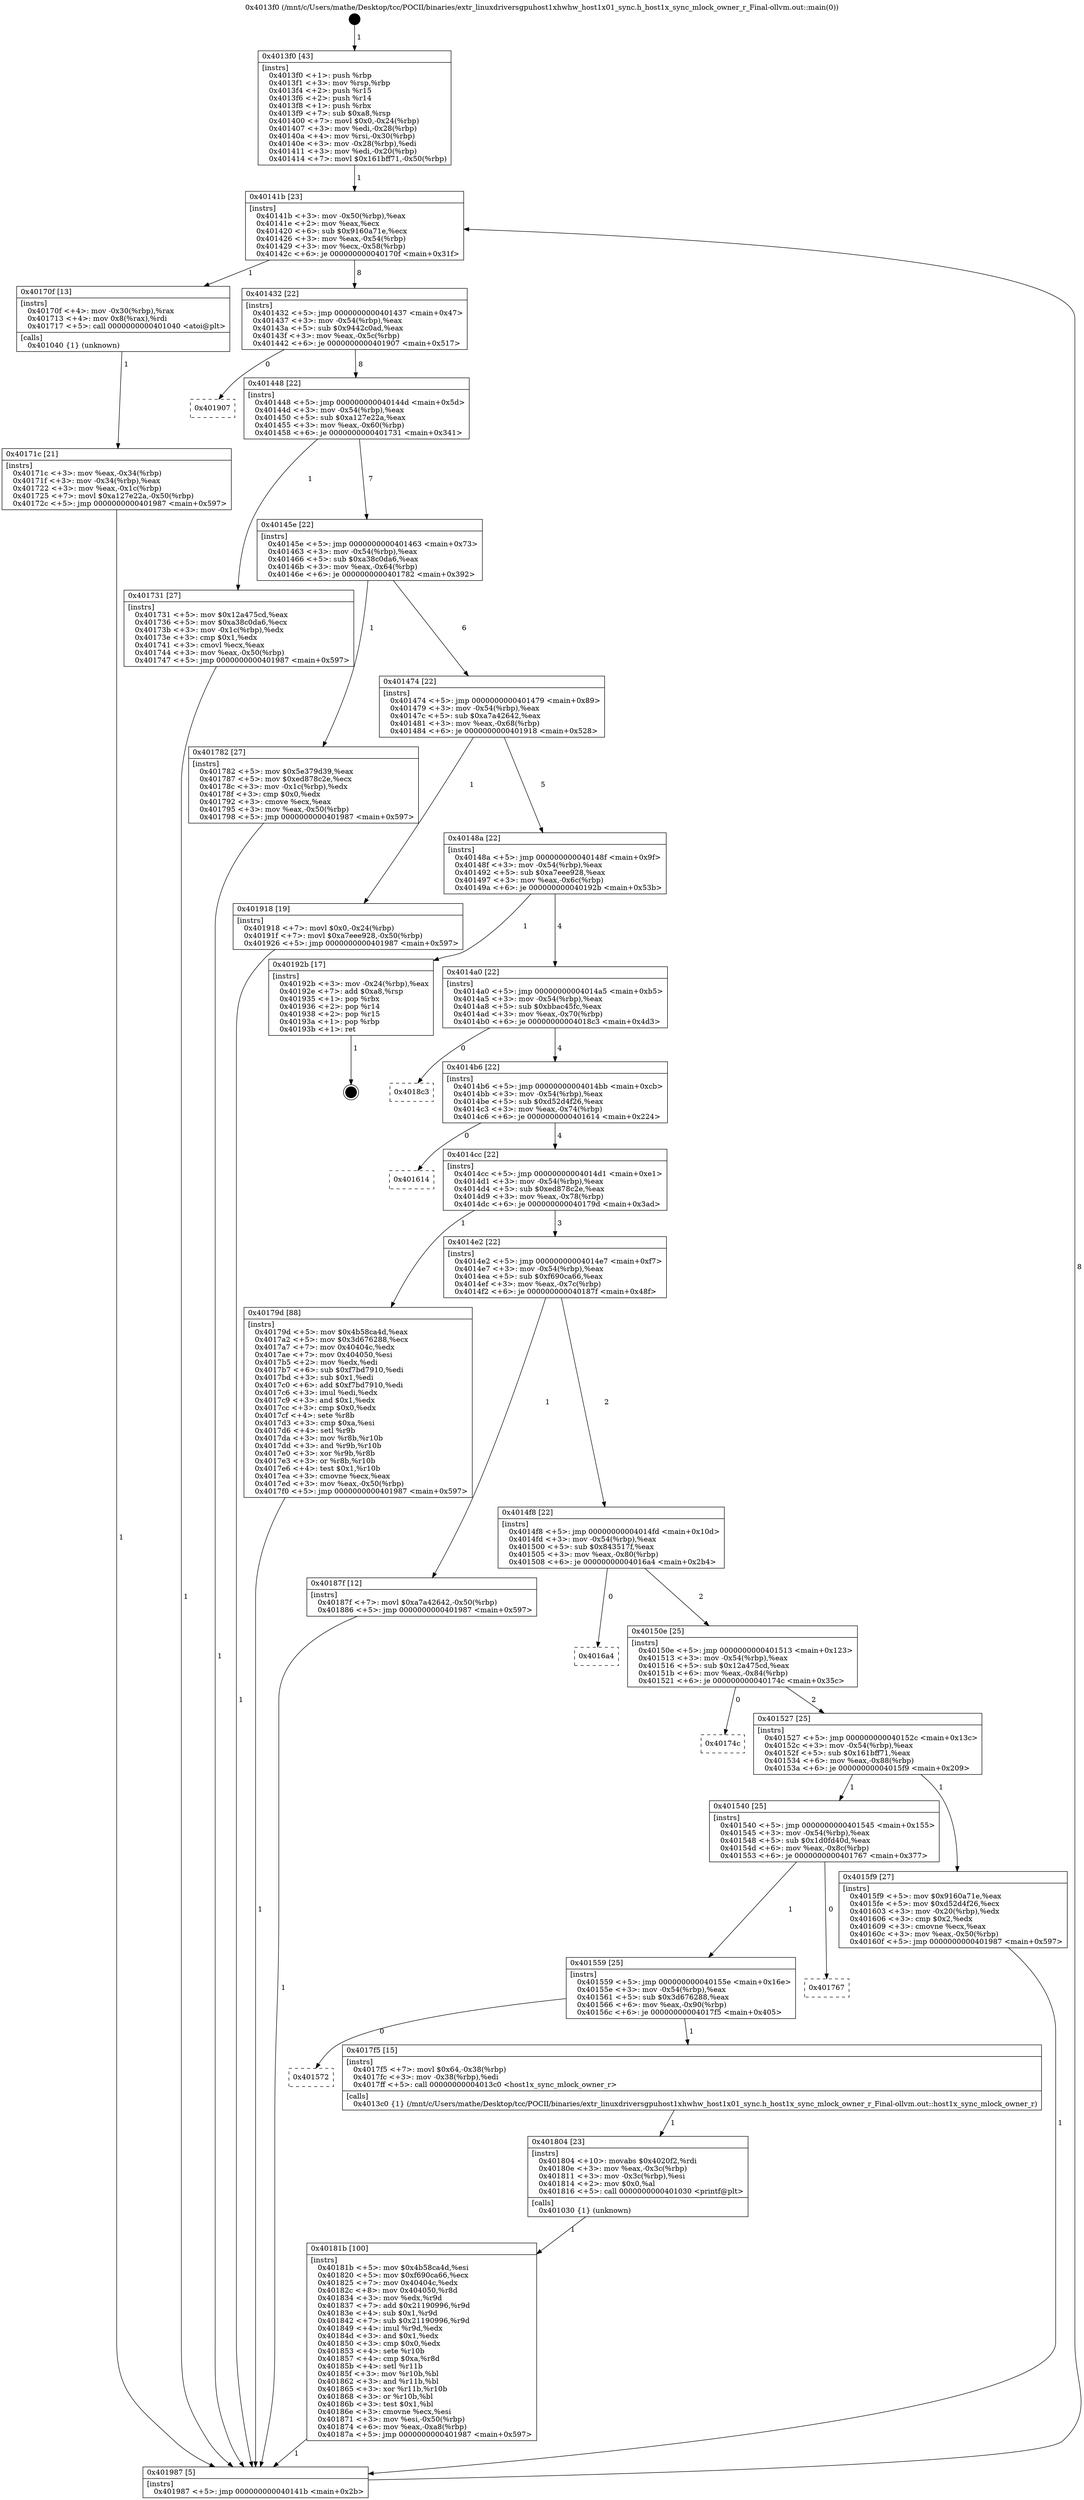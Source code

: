 digraph "0x4013f0" {
  label = "0x4013f0 (/mnt/c/Users/mathe/Desktop/tcc/POCII/binaries/extr_linuxdriversgpuhost1xhwhw_host1x01_sync.h_host1x_sync_mlock_owner_r_Final-ollvm.out::main(0))"
  labelloc = "t"
  node[shape=record]

  Entry [label="",width=0.3,height=0.3,shape=circle,fillcolor=black,style=filled]
  "0x40141b" [label="{
     0x40141b [23]\l
     | [instrs]\l
     &nbsp;&nbsp;0x40141b \<+3\>: mov -0x50(%rbp),%eax\l
     &nbsp;&nbsp;0x40141e \<+2\>: mov %eax,%ecx\l
     &nbsp;&nbsp;0x401420 \<+6\>: sub $0x9160a71e,%ecx\l
     &nbsp;&nbsp;0x401426 \<+3\>: mov %eax,-0x54(%rbp)\l
     &nbsp;&nbsp;0x401429 \<+3\>: mov %ecx,-0x58(%rbp)\l
     &nbsp;&nbsp;0x40142c \<+6\>: je 000000000040170f \<main+0x31f\>\l
  }"]
  "0x40170f" [label="{
     0x40170f [13]\l
     | [instrs]\l
     &nbsp;&nbsp;0x40170f \<+4\>: mov -0x30(%rbp),%rax\l
     &nbsp;&nbsp;0x401713 \<+4\>: mov 0x8(%rax),%rdi\l
     &nbsp;&nbsp;0x401717 \<+5\>: call 0000000000401040 \<atoi@plt\>\l
     | [calls]\l
     &nbsp;&nbsp;0x401040 \{1\} (unknown)\l
  }"]
  "0x401432" [label="{
     0x401432 [22]\l
     | [instrs]\l
     &nbsp;&nbsp;0x401432 \<+5\>: jmp 0000000000401437 \<main+0x47\>\l
     &nbsp;&nbsp;0x401437 \<+3\>: mov -0x54(%rbp),%eax\l
     &nbsp;&nbsp;0x40143a \<+5\>: sub $0x9442c0ad,%eax\l
     &nbsp;&nbsp;0x40143f \<+3\>: mov %eax,-0x5c(%rbp)\l
     &nbsp;&nbsp;0x401442 \<+6\>: je 0000000000401907 \<main+0x517\>\l
  }"]
  Exit [label="",width=0.3,height=0.3,shape=circle,fillcolor=black,style=filled,peripheries=2]
  "0x401907" [label="{
     0x401907\l
  }", style=dashed]
  "0x401448" [label="{
     0x401448 [22]\l
     | [instrs]\l
     &nbsp;&nbsp;0x401448 \<+5\>: jmp 000000000040144d \<main+0x5d\>\l
     &nbsp;&nbsp;0x40144d \<+3\>: mov -0x54(%rbp),%eax\l
     &nbsp;&nbsp;0x401450 \<+5\>: sub $0xa127e22a,%eax\l
     &nbsp;&nbsp;0x401455 \<+3\>: mov %eax,-0x60(%rbp)\l
     &nbsp;&nbsp;0x401458 \<+6\>: je 0000000000401731 \<main+0x341\>\l
  }"]
  "0x40181b" [label="{
     0x40181b [100]\l
     | [instrs]\l
     &nbsp;&nbsp;0x40181b \<+5\>: mov $0x4b58ca4d,%esi\l
     &nbsp;&nbsp;0x401820 \<+5\>: mov $0xf690ca66,%ecx\l
     &nbsp;&nbsp;0x401825 \<+7\>: mov 0x40404c,%edx\l
     &nbsp;&nbsp;0x40182c \<+8\>: mov 0x404050,%r8d\l
     &nbsp;&nbsp;0x401834 \<+3\>: mov %edx,%r9d\l
     &nbsp;&nbsp;0x401837 \<+7\>: add $0x21190996,%r9d\l
     &nbsp;&nbsp;0x40183e \<+4\>: sub $0x1,%r9d\l
     &nbsp;&nbsp;0x401842 \<+7\>: sub $0x21190996,%r9d\l
     &nbsp;&nbsp;0x401849 \<+4\>: imul %r9d,%edx\l
     &nbsp;&nbsp;0x40184d \<+3\>: and $0x1,%edx\l
     &nbsp;&nbsp;0x401850 \<+3\>: cmp $0x0,%edx\l
     &nbsp;&nbsp;0x401853 \<+4\>: sete %r10b\l
     &nbsp;&nbsp;0x401857 \<+4\>: cmp $0xa,%r8d\l
     &nbsp;&nbsp;0x40185b \<+4\>: setl %r11b\l
     &nbsp;&nbsp;0x40185f \<+3\>: mov %r10b,%bl\l
     &nbsp;&nbsp;0x401862 \<+3\>: and %r11b,%bl\l
     &nbsp;&nbsp;0x401865 \<+3\>: xor %r11b,%r10b\l
     &nbsp;&nbsp;0x401868 \<+3\>: or %r10b,%bl\l
     &nbsp;&nbsp;0x40186b \<+3\>: test $0x1,%bl\l
     &nbsp;&nbsp;0x40186e \<+3\>: cmovne %ecx,%esi\l
     &nbsp;&nbsp;0x401871 \<+3\>: mov %esi,-0x50(%rbp)\l
     &nbsp;&nbsp;0x401874 \<+6\>: mov %eax,-0xa8(%rbp)\l
     &nbsp;&nbsp;0x40187a \<+5\>: jmp 0000000000401987 \<main+0x597\>\l
  }"]
  "0x401731" [label="{
     0x401731 [27]\l
     | [instrs]\l
     &nbsp;&nbsp;0x401731 \<+5\>: mov $0x12a475cd,%eax\l
     &nbsp;&nbsp;0x401736 \<+5\>: mov $0xa38c0da6,%ecx\l
     &nbsp;&nbsp;0x40173b \<+3\>: mov -0x1c(%rbp),%edx\l
     &nbsp;&nbsp;0x40173e \<+3\>: cmp $0x1,%edx\l
     &nbsp;&nbsp;0x401741 \<+3\>: cmovl %ecx,%eax\l
     &nbsp;&nbsp;0x401744 \<+3\>: mov %eax,-0x50(%rbp)\l
     &nbsp;&nbsp;0x401747 \<+5\>: jmp 0000000000401987 \<main+0x597\>\l
  }"]
  "0x40145e" [label="{
     0x40145e [22]\l
     | [instrs]\l
     &nbsp;&nbsp;0x40145e \<+5\>: jmp 0000000000401463 \<main+0x73\>\l
     &nbsp;&nbsp;0x401463 \<+3\>: mov -0x54(%rbp),%eax\l
     &nbsp;&nbsp;0x401466 \<+5\>: sub $0xa38c0da6,%eax\l
     &nbsp;&nbsp;0x40146b \<+3\>: mov %eax,-0x64(%rbp)\l
     &nbsp;&nbsp;0x40146e \<+6\>: je 0000000000401782 \<main+0x392\>\l
  }"]
  "0x401804" [label="{
     0x401804 [23]\l
     | [instrs]\l
     &nbsp;&nbsp;0x401804 \<+10\>: movabs $0x4020f2,%rdi\l
     &nbsp;&nbsp;0x40180e \<+3\>: mov %eax,-0x3c(%rbp)\l
     &nbsp;&nbsp;0x401811 \<+3\>: mov -0x3c(%rbp),%esi\l
     &nbsp;&nbsp;0x401814 \<+2\>: mov $0x0,%al\l
     &nbsp;&nbsp;0x401816 \<+5\>: call 0000000000401030 \<printf@plt\>\l
     | [calls]\l
     &nbsp;&nbsp;0x401030 \{1\} (unknown)\l
  }"]
  "0x401782" [label="{
     0x401782 [27]\l
     | [instrs]\l
     &nbsp;&nbsp;0x401782 \<+5\>: mov $0x5e379d39,%eax\l
     &nbsp;&nbsp;0x401787 \<+5\>: mov $0xed878c2e,%ecx\l
     &nbsp;&nbsp;0x40178c \<+3\>: mov -0x1c(%rbp),%edx\l
     &nbsp;&nbsp;0x40178f \<+3\>: cmp $0x0,%edx\l
     &nbsp;&nbsp;0x401792 \<+3\>: cmove %ecx,%eax\l
     &nbsp;&nbsp;0x401795 \<+3\>: mov %eax,-0x50(%rbp)\l
     &nbsp;&nbsp;0x401798 \<+5\>: jmp 0000000000401987 \<main+0x597\>\l
  }"]
  "0x401474" [label="{
     0x401474 [22]\l
     | [instrs]\l
     &nbsp;&nbsp;0x401474 \<+5\>: jmp 0000000000401479 \<main+0x89\>\l
     &nbsp;&nbsp;0x401479 \<+3\>: mov -0x54(%rbp),%eax\l
     &nbsp;&nbsp;0x40147c \<+5\>: sub $0xa7a42642,%eax\l
     &nbsp;&nbsp;0x401481 \<+3\>: mov %eax,-0x68(%rbp)\l
     &nbsp;&nbsp;0x401484 \<+6\>: je 0000000000401918 \<main+0x528\>\l
  }"]
  "0x401572" [label="{
     0x401572\l
  }", style=dashed]
  "0x401918" [label="{
     0x401918 [19]\l
     | [instrs]\l
     &nbsp;&nbsp;0x401918 \<+7\>: movl $0x0,-0x24(%rbp)\l
     &nbsp;&nbsp;0x40191f \<+7\>: movl $0xa7eee928,-0x50(%rbp)\l
     &nbsp;&nbsp;0x401926 \<+5\>: jmp 0000000000401987 \<main+0x597\>\l
  }"]
  "0x40148a" [label="{
     0x40148a [22]\l
     | [instrs]\l
     &nbsp;&nbsp;0x40148a \<+5\>: jmp 000000000040148f \<main+0x9f\>\l
     &nbsp;&nbsp;0x40148f \<+3\>: mov -0x54(%rbp),%eax\l
     &nbsp;&nbsp;0x401492 \<+5\>: sub $0xa7eee928,%eax\l
     &nbsp;&nbsp;0x401497 \<+3\>: mov %eax,-0x6c(%rbp)\l
     &nbsp;&nbsp;0x40149a \<+6\>: je 000000000040192b \<main+0x53b\>\l
  }"]
  "0x4017f5" [label="{
     0x4017f5 [15]\l
     | [instrs]\l
     &nbsp;&nbsp;0x4017f5 \<+7\>: movl $0x64,-0x38(%rbp)\l
     &nbsp;&nbsp;0x4017fc \<+3\>: mov -0x38(%rbp),%edi\l
     &nbsp;&nbsp;0x4017ff \<+5\>: call 00000000004013c0 \<host1x_sync_mlock_owner_r\>\l
     | [calls]\l
     &nbsp;&nbsp;0x4013c0 \{1\} (/mnt/c/Users/mathe/Desktop/tcc/POCII/binaries/extr_linuxdriversgpuhost1xhwhw_host1x01_sync.h_host1x_sync_mlock_owner_r_Final-ollvm.out::host1x_sync_mlock_owner_r)\l
  }"]
  "0x40192b" [label="{
     0x40192b [17]\l
     | [instrs]\l
     &nbsp;&nbsp;0x40192b \<+3\>: mov -0x24(%rbp),%eax\l
     &nbsp;&nbsp;0x40192e \<+7\>: add $0xa8,%rsp\l
     &nbsp;&nbsp;0x401935 \<+1\>: pop %rbx\l
     &nbsp;&nbsp;0x401936 \<+2\>: pop %r14\l
     &nbsp;&nbsp;0x401938 \<+2\>: pop %r15\l
     &nbsp;&nbsp;0x40193a \<+1\>: pop %rbp\l
     &nbsp;&nbsp;0x40193b \<+1\>: ret\l
  }"]
  "0x4014a0" [label="{
     0x4014a0 [22]\l
     | [instrs]\l
     &nbsp;&nbsp;0x4014a0 \<+5\>: jmp 00000000004014a5 \<main+0xb5\>\l
     &nbsp;&nbsp;0x4014a5 \<+3\>: mov -0x54(%rbp),%eax\l
     &nbsp;&nbsp;0x4014a8 \<+5\>: sub $0xbbac45fc,%eax\l
     &nbsp;&nbsp;0x4014ad \<+3\>: mov %eax,-0x70(%rbp)\l
     &nbsp;&nbsp;0x4014b0 \<+6\>: je 00000000004018c3 \<main+0x4d3\>\l
  }"]
  "0x401559" [label="{
     0x401559 [25]\l
     | [instrs]\l
     &nbsp;&nbsp;0x401559 \<+5\>: jmp 000000000040155e \<main+0x16e\>\l
     &nbsp;&nbsp;0x40155e \<+3\>: mov -0x54(%rbp),%eax\l
     &nbsp;&nbsp;0x401561 \<+5\>: sub $0x3d676288,%eax\l
     &nbsp;&nbsp;0x401566 \<+6\>: mov %eax,-0x90(%rbp)\l
     &nbsp;&nbsp;0x40156c \<+6\>: je 00000000004017f5 \<main+0x405\>\l
  }"]
  "0x4018c3" [label="{
     0x4018c3\l
  }", style=dashed]
  "0x4014b6" [label="{
     0x4014b6 [22]\l
     | [instrs]\l
     &nbsp;&nbsp;0x4014b6 \<+5\>: jmp 00000000004014bb \<main+0xcb\>\l
     &nbsp;&nbsp;0x4014bb \<+3\>: mov -0x54(%rbp),%eax\l
     &nbsp;&nbsp;0x4014be \<+5\>: sub $0xd52d4f26,%eax\l
     &nbsp;&nbsp;0x4014c3 \<+3\>: mov %eax,-0x74(%rbp)\l
     &nbsp;&nbsp;0x4014c6 \<+6\>: je 0000000000401614 \<main+0x224\>\l
  }"]
  "0x401767" [label="{
     0x401767\l
  }", style=dashed]
  "0x401614" [label="{
     0x401614\l
  }", style=dashed]
  "0x4014cc" [label="{
     0x4014cc [22]\l
     | [instrs]\l
     &nbsp;&nbsp;0x4014cc \<+5\>: jmp 00000000004014d1 \<main+0xe1\>\l
     &nbsp;&nbsp;0x4014d1 \<+3\>: mov -0x54(%rbp),%eax\l
     &nbsp;&nbsp;0x4014d4 \<+5\>: sub $0xed878c2e,%eax\l
     &nbsp;&nbsp;0x4014d9 \<+3\>: mov %eax,-0x78(%rbp)\l
     &nbsp;&nbsp;0x4014dc \<+6\>: je 000000000040179d \<main+0x3ad\>\l
  }"]
  "0x40171c" [label="{
     0x40171c [21]\l
     | [instrs]\l
     &nbsp;&nbsp;0x40171c \<+3\>: mov %eax,-0x34(%rbp)\l
     &nbsp;&nbsp;0x40171f \<+3\>: mov -0x34(%rbp),%eax\l
     &nbsp;&nbsp;0x401722 \<+3\>: mov %eax,-0x1c(%rbp)\l
     &nbsp;&nbsp;0x401725 \<+7\>: movl $0xa127e22a,-0x50(%rbp)\l
     &nbsp;&nbsp;0x40172c \<+5\>: jmp 0000000000401987 \<main+0x597\>\l
  }"]
  "0x40179d" [label="{
     0x40179d [88]\l
     | [instrs]\l
     &nbsp;&nbsp;0x40179d \<+5\>: mov $0x4b58ca4d,%eax\l
     &nbsp;&nbsp;0x4017a2 \<+5\>: mov $0x3d676288,%ecx\l
     &nbsp;&nbsp;0x4017a7 \<+7\>: mov 0x40404c,%edx\l
     &nbsp;&nbsp;0x4017ae \<+7\>: mov 0x404050,%esi\l
     &nbsp;&nbsp;0x4017b5 \<+2\>: mov %edx,%edi\l
     &nbsp;&nbsp;0x4017b7 \<+6\>: sub $0xf7bd7910,%edi\l
     &nbsp;&nbsp;0x4017bd \<+3\>: sub $0x1,%edi\l
     &nbsp;&nbsp;0x4017c0 \<+6\>: add $0xf7bd7910,%edi\l
     &nbsp;&nbsp;0x4017c6 \<+3\>: imul %edi,%edx\l
     &nbsp;&nbsp;0x4017c9 \<+3\>: and $0x1,%edx\l
     &nbsp;&nbsp;0x4017cc \<+3\>: cmp $0x0,%edx\l
     &nbsp;&nbsp;0x4017cf \<+4\>: sete %r8b\l
     &nbsp;&nbsp;0x4017d3 \<+3\>: cmp $0xa,%esi\l
     &nbsp;&nbsp;0x4017d6 \<+4\>: setl %r9b\l
     &nbsp;&nbsp;0x4017da \<+3\>: mov %r8b,%r10b\l
     &nbsp;&nbsp;0x4017dd \<+3\>: and %r9b,%r10b\l
     &nbsp;&nbsp;0x4017e0 \<+3\>: xor %r9b,%r8b\l
     &nbsp;&nbsp;0x4017e3 \<+3\>: or %r8b,%r10b\l
     &nbsp;&nbsp;0x4017e6 \<+4\>: test $0x1,%r10b\l
     &nbsp;&nbsp;0x4017ea \<+3\>: cmovne %ecx,%eax\l
     &nbsp;&nbsp;0x4017ed \<+3\>: mov %eax,-0x50(%rbp)\l
     &nbsp;&nbsp;0x4017f0 \<+5\>: jmp 0000000000401987 \<main+0x597\>\l
  }"]
  "0x4014e2" [label="{
     0x4014e2 [22]\l
     | [instrs]\l
     &nbsp;&nbsp;0x4014e2 \<+5\>: jmp 00000000004014e7 \<main+0xf7\>\l
     &nbsp;&nbsp;0x4014e7 \<+3\>: mov -0x54(%rbp),%eax\l
     &nbsp;&nbsp;0x4014ea \<+5\>: sub $0xf690ca66,%eax\l
     &nbsp;&nbsp;0x4014ef \<+3\>: mov %eax,-0x7c(%rbp)\l
     &nbsp;&nbsp;0x4014f2 \<+6\>: je 000000000040187f \<main+0x48f\>\l
  }"]
  "0x4013f0" [label="{
     0x4013f0 [43]\l
     | [instrs]\l
     &nbsp;&nbsp;0x4013f0 \<+1\>: push %rbp\l
     &nbsp;&nbsp;0x4013f1 \<+3\>: mov %rsp,%rbp\l
     &nbsp;&nbsp;0x4013f4 \<+2\>: push %r15\l
     &nbsp;&nbsp;0x4013f6 \<+2\>: push %r14\l
     &nbsp;&nbsp;0x4013f8 \<+1\>: push %rbx\l
     &nbsp;&nbsp;0x4013f9 \<+7\>: sub $0xa8,%rsp\l
     &nbsp;&nbsp;0x401400 \<+7\>: movl $0x0,-0x24(%rbp)\l
     &nbsp;&nbsp;0x401407 \<+3\>: mov %edi,-0x28(%rbp)\l
     &nbsp;&nbsp;0x40140a \<+4\>: mov %rsi,-0x30(%rbp)\l
     &nbsp;&nbsp;0x40140e \<+3\>: mov -0x28(%rbp),%edi\l
     &nbsp;&nbsp;0x401411 \<+3\>: mov %edi,-0x20(%rbp)\l
     &nbsp;&nbsp;0x401414 \<+7\>: movl $0x161bff71,-0x50(%rbp)\l
  }"]
  "0x40187f" [label="{
     0x40187f [12]\l
     | [instrs]\l
     &nbsp;&nbsp;0x40187f \<+7\>: movl $0xa7a42642,-0x50(%rbp)\l
     &nbsp;&nbsp;0x401886 \<+5\>: jmp 0000000000401987 \<main+0x597\>\l
  }"]
  "0x4014f8" [label="{
     0x4014f8 [22]\l
     | [instrs]\l
     &nbsp;&nbsp;0x4014f8 \<+5\>: jmp 00000000004014fd \<main+0x10d\>\l
     &nbsp;&nbsp;0x4014fd \<+3\>: mov -0x54(%rbp),%eax\l
     &nbsp;&nbsp;0x401500 \<+5\>: sub $0x843517f,%eax\l
     &nbsp;&nbsp;0x401505 \<+3\>: mov %eax,-0x80(%rbp)\l
     &nbsp;&nbsp;0x401508 \<+6\>: je 00000000004016a4 \<main+0x2b4\>\l
  }"]
  "0x401987" [label="{
     0x401987 [5]\l
     | [instrs]\l
     &nbsp;&nbsp;0x401987 \<+5\>: jmp 000000000040141b \<main+0x2b\>\l
  }"]
  "0x4016a4" [label="{
     0x4016a4\l
  }", style=dashed]
  "0x40150e" [label="{
     0x40150e [25]\l
     | [instrs]\l
     &nbsp;&nbsp;0x40150e \<+5\>: jmp 0000000000401513 \<main+0x123\>\l
     &nbsp;&nbsp;0x401513 \<+3\>: mov -0x54(%rbp),%eax\l
     &nbsp;&nbsp;0x401516 \<+5\>: sub $0x12a475cd,%eax\l
     &nbsp;&nbsp;0x40151b \<+6\>: mov %eax,-0x84(%rbp)\l
     &nbsp;&nbsp;0x401521 \<+6\>: je 000000000040174c \<main+0x35c\>\l
  }"]
  "0x401540" [label="{
     0x401540 [25]\l
     | [instrs]\l
     &nbsp;&nbsp;0x401540 \<+5\>: jmp 0000000000401545 \<main+0x155\>\l
     &nbsp;&nbsp;0x401545 \<+3\>: mov -0x54(%rbp),%eax\l
     &nbsp;&nbsp;0x401548 \<+5\>: sub $0x1d0fd40d,%eax\l
     &nbsp;&nbsp;0x40154d \<+6\>: mov %eax,-0x8c(%rbp)\l
     &nbsp;&nbsp;0x401553 \<+6\>: je 0000000000401767 \<main+0x377\>\l
  }"]
  "0x40174c" [label="{
     0x40174c\l
  }", style=dashed]
  "0x401527" [label="{
     0x401527 [25]\l
     | [instrs]\l
     &nbsp;&nbsp;0x401527 \<+5\>: jmp 000000000040152c \<main+0x13c\>\l
     &nbsp;&nbsp;0x40152c \<+3\>: mov -0x54(%rbp),%eax\l
     &nbsp;&nbsp;0x40152f \<+5\>: sub $0x161bff71,%eax\l
     &nbsp;&nbsp;0x401534 \<+6\>: mov %eax,-0x88(%rbp)\l
     &nbsp;&nbsp;0x40153a \<+6\>: je 00000000004015f9 \<main+0x209\>\l
  }"]
  "0x4015f9" [label="{
     0x4015f9 [27]\l
     | [instrs]\l
     &nbsp;&nbsp;0x4015f9 \<+5\>: mov $0x9160a71e,%eax\l
     &nbsp;&nbsp;0x4015fe \<+5\>: mov $0xd52d4f26,%ecx\l
     &nbsp;&nbsp;0x401603 \<+3\>: mov -0x20(%rbp),%edx\l
     &nbsp;&nbsp;0x401606 \<+3\>: cmp $0x2,%edx\l
     &nbsp;&nbsp;0x401609 \<+3\>: cmovne %ecx,%eax\l
     &nbsp;&nbsp;0x40160c \<+3\>: mov %eax,-0x50(%rbp)\l
     &nbsp;&nbsp;0x40160f \<+5\>: jmp 0000000000401987 \<main+0x597\>\l
  }"]
  Entry -> "0x4013f0" [label=" 1"]
  "0x40141b" -> "0x40170f" [label=" 1"]
  "0x40141b" -> "0x401432" [label=" 8"]
  "0x40192b" -> Exit [label=" 1"]
  "0x401432" -> "0x401907" [label=" 0"]
  "0x401432" -> "0x401448" [label=" 8"]
  "0x401918" -> "0x401987" [label=" 1"]
  "0x401448" -> "0x401731" [label=" 1"]
  "0x401448" -> "0x40145e" [label=" 7"]
  "0x40187f" -> "0x401987" [label=" 1"]
  "0x40145e" -> "0x401782" [label=" 1"]
  "0x40145e" -> "0x401474" [label=" 6"]
  "0x40181b" -> "0x401987" [label=" 1"]
  "0x401474" -> "0x401918" [label=" 1"]
  "0x401474" -> "0x40148a" [label=" 5"]
  "0x401804" -> "0x40181b" [label=" 1"]
  "0x40148a" -> "0x40192b" [label=" 1"]
  "0x40148a" -> "0x4014a0" [label=" 4"]
  "0x4017f5" -> "0x401804" [label=" 1"]
  "0x4014a0" -> "0x4018c3" [label=" 0"]
  "0x4014a0" -> "0x4014b6" [label=" 4"]
  "0x401559" -> "0x4017f5" [label=" 1"]
  "0x4014b6" -> "0x401614" [label=" 0"]
  "0x4014b6" -> "0x4014cc" [label=" 4"]
  "0x401559" -> "0x401572" [label=" 0"]
  "0x4014cc" -> "0x40179d" [label=" 1"]
  "0x4014cc" -> "0x4014e2" [label=" 3"]
  "0x401540" -> "0x401767" [label=" 0"]
  "0x4014e2" -> "0x40187f" [label=" 1"]
  "0x4014e2" -> "0x4014f8" [label=" 2"]
  "0x401540" -> "0x401559" [label=" 1"]
  "0x4014f8" -> "0x4016a4" [label=" 0"]
  "0x4014f8" -> "0x40150e" [label=" 2"]
  "0x40179d" -> "0x401987" [label=" 1"]
  "0x40150e" -> "0x40174c" [label=" 0"]
  "0x40150e" -> "0x401527" [label=" 2"]
  "0x401782" -> "0x401987" [label=" 1"]
  "0x401527" -> "0x4015f9" [label=" 1"]
  "0x401527" -> "0x401540" [label=" 1"]
  "0x4015f9" -> "0x401987" [label=" 1"]
  "0x4013f0" -> "0x40141b" [label=" 1"]
  "0x401987" -> "0x40141b" [label=" 8"]
  "0x40170f" -> "0x40171c" [label=" 1"]
  "0x40171c" -> "0x401987" [label=" 1"]
  "0x401731" -> "0x401987" [label=" 1"]
}
